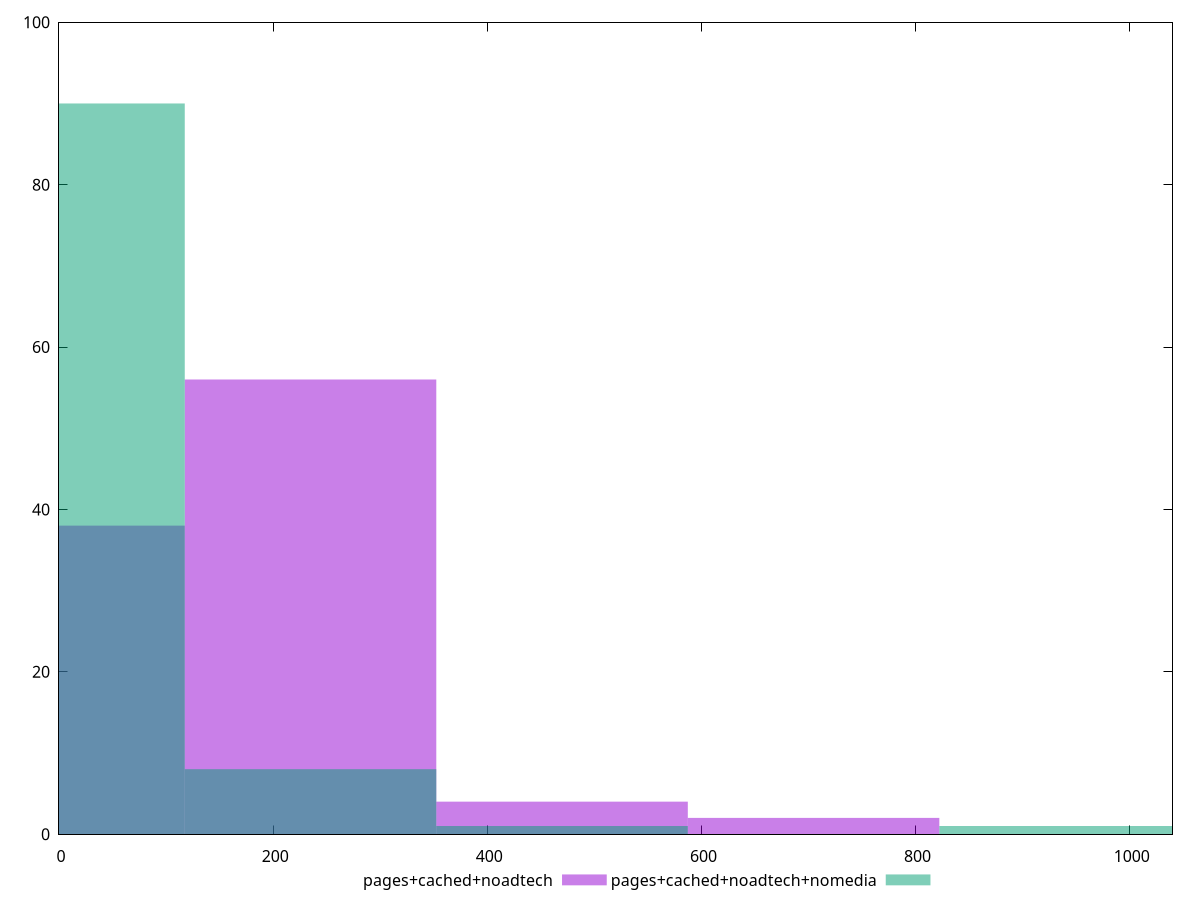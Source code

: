 reset

$pagesCachedNoadtech <<EOF
469.8414254096869 4
234.92071270484345 56
0 38
704.7621381145303 2
EOF

$pagesCachedNoadtechNomedia <<EOF
469.8414254096869 1
939.6828508193738 1
0 90
234.92071270484345 8
EOF

set key outside below
set boxwidth 234.92071270484345
set xrange [0:1040]
set yrange [0:100]
set trange [0:100]
set style fill transparent solid 0.5 noborder
set terminal svg size 640, 500 enhanced background rgb 'white'
set output "report_00017_2021-02-10T15-08-03.406Z/uses-http2/comparison/histogram/2_vs_3.svg"

plot $pagesCachedNoadtech title "pages+cached+noadtech" with boxes, \
     $pagesCachedNoadtechNomedia title "pages+cached+noadtech+nomedia" with boxes

reset
